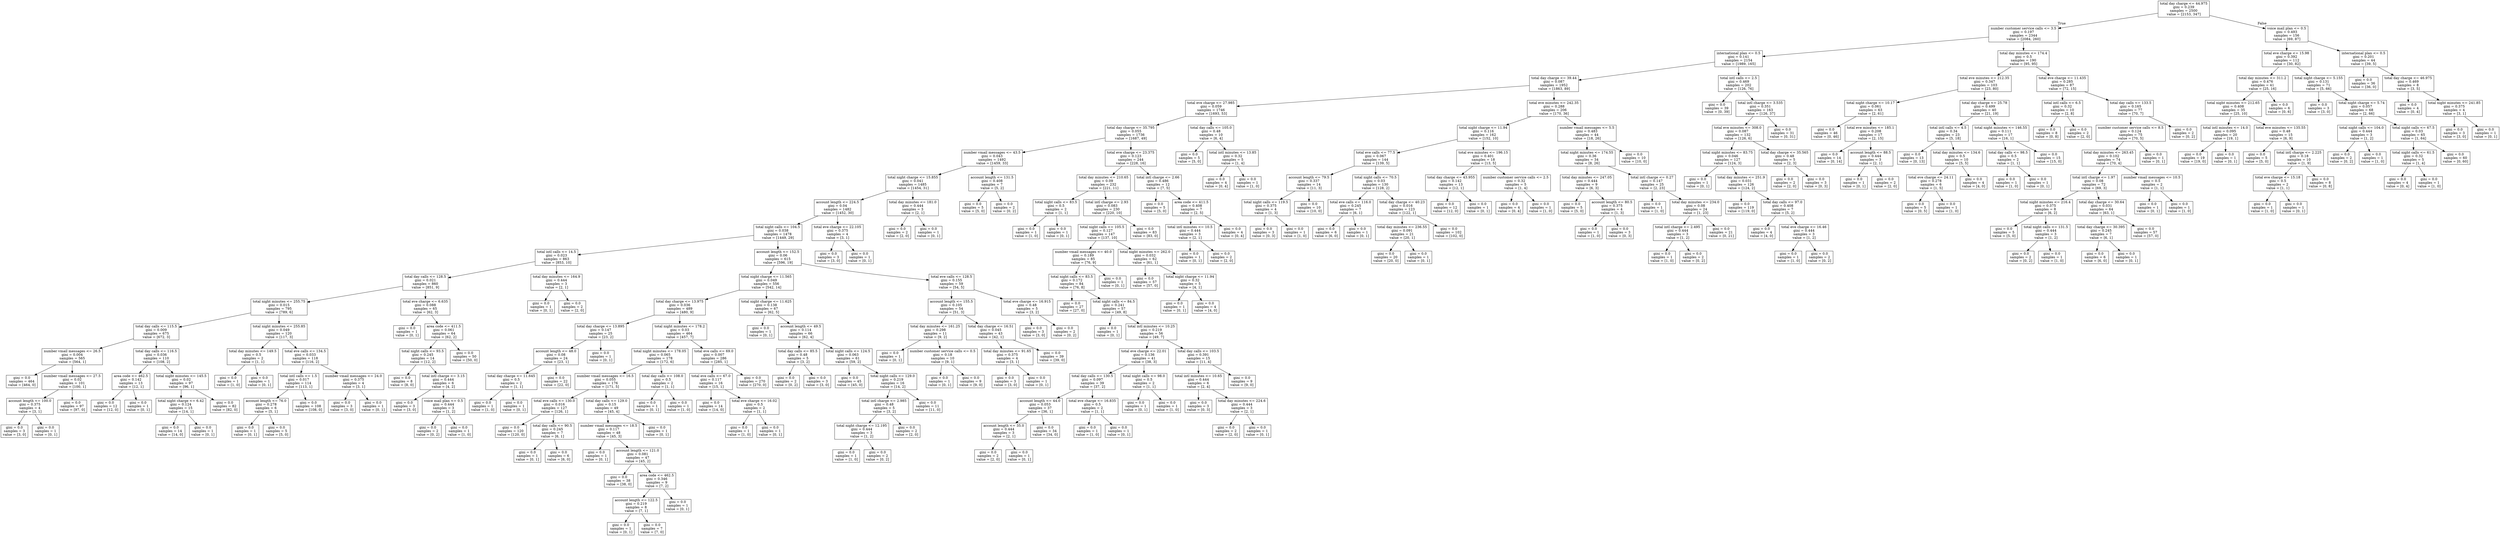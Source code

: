 digraph Tree {
node [shape=box] ;
0 [label="total day charge <= 44.975\ngini = 0.239\nsamples = 2500\nvalue = [2153, 347]"] ;
1 [label="number customer service calls <= 3.5\ngini = 0.197\nsamples = 2344\nvalue = [2084, 260]"] ;
0 -> 1 [labeldistance=2.5, labelangle=45, headlabel="True"] ;
2 [label="international plan <= 0.5\ngini = 0.141\nsamples = 2154\nvalue = [1989, 165]"] ;
1 -> 2 ;
3 [label="total day charge <= 39.44\ngini = 0.087\nsamples = 1952\nvalue = [1863, 89]"] ;
2 -> 3 ;
4 [label="total eve charge <= 27.985\ngini = 0.059\nsamples = 1746\nvalue = [1693, 53]"] ;
3 -> 4 ;
5 [label="total day charge <= 35.795\ngini = 0.055\nsamples = 1736\nvalue = [1687, 49]"] ;
4 -> 5 ;
6 [label="number vmail messages <= 43.5\ngini = 0.043\nsamples = 1492\nvalue = [1459, 33]"] ;
5 -> 6 ;
7 [label="total night charge <= 15.855\ngini = 0.041\nsamples = 1485\nvalue = [1454, 31]"] ;
6 -> 7 ;
8 [label="account length <= 224.5\ngini = 0.04\nsamples = 1482\nvalue = [1452, 30]"] ;
7 -> 8 ;
9 [label="total night calls <= 104.5\ngini = 0.038\nsamples = 1478\nvalue = [1449, 29]"] ;
8 -> 9 ;
10 [label="total intl calls <= 14.5\ngini = 0.023\nsamples = 863\nvalue = [853, 10]"] ;
9 -> 10 ;
11 [label="total day calls <= 128.5\ngini = 0.021\nsamples = 860\nvalue = [851, 9]"] ;
10 -> 11 ;
12 [label="total night minutes <= 255.75\ngini = 0.015\nsamples = 795\nvalue = [789, 6]"] ;
11 -> 12 ;
13 [label="total day calls <= 115.5\ngini = 0.009\nsamples = 675\nvalue = [672, 3]"] ;
12 -> 13 ;
14 [label="number vmail messages <= 26.5\ngini = 0.004\nsamples = 565\nvalue = [564, 1]"] ;
13 -> 14 ;
15 [label="gini = 0.0\nsamples = 464\nvalue = [464, 0]"] ;
14 -> 15 ;
16 [label="number vmail messages <= 27.5\ngini = 0.02\nsamples = 101\nvalue = [100, 1]"] ;
14 -> 16 ;
17 [label="account length <= 100.0\ngini = 0.375\nsamples = 4\nvalue = [3, 1]"] ;
16 -> 17 ;
18 [label="gini = 0.0\nsamples = 3\nvalue = [3, 0]"] ;
17 -> 18 ;
19 [label="gini = 0.0\nsamples = 1\nvalue = [0, 1]"] ;
17 -> 19 ;
20 [label="gini = 0.0\nsamples = 97\nvalue = [97, 0]"] ;
16 -> 20 ;
21 [label="total day calls <= 116.5\ngini = 0.036\nsamples = 110\nvalue = [108, 2]"] ;
13 -> 21 ;
22 [label="area code <= 462.5\ngini = 0.142\nsamples = 13\nvalue = [12, 1]"] ;
21 -> 22 ;
23 [label="gini = 0.0\nsamples = 12\nvalue = [12, 0]"] ;
22 -> 23 ;
24 [label="gini = 0.0\nsamples = 1\nvalue = [0, 1]"] ;
22 -> 24 ;
25 [label="total night minutes <= 145.5\ngini = 0.02\nsamples = 97\nvalue = [96, 1]"] ;
21 -> 25 ;
26 [label="total night charge <= 6.42\ngini = 0.124\nsamples = 15\nvalue = [14, 1]"] ;
25 -> 26 ;
27 [label="gini = 0.0\nsamples = 14\nvalue = [14, 0]"] ;
26 -> 27 ;
28 [label="gini = 0.0\nsamples = 1\nvalue = [0, 1]"] ;
26 -> 28 ;
29 [label="gini = 0.0\nsamples = 82\nvalue = [82, 0]"] ;
25 -> 29 ;
30 [label="total night minutes <= 255.85\ngini = 0.049\nsamples = 120\nvalue = [117, 3]"] ;
12 -> 30 ;
31 [label="total day minutes <= 149.5\ngini = 0.5\nsamples = 2\nvalue = [1, 1]"] ;
30 -> 31 ;
32 [label="gini = 0.0\nsamples = 1\nvalue = [1, 0]"] ;
31 -> 32 ;
33 [label="gini = 0.0\nsamples = 1\nvalue = [0, 1]"] ;
31 -> 33 ;
34 [label="total eve calls <= 134.5\ngini = 0.033\nsamples = 118\nvalue = [116, 2]"] ;
30 -> 34 ;
35 [label="total intl calls <= 1.5\ngini = 0.017\nsamples = 114\nvalue = [113, 1]"] ;
34 -> 35 ;
36 [label="account length <= 76.0\ngini = 0.278\nsamples = 6\nvalue = [5, 1]"] ;
35 -> 36 ;
37 [label="gini = 0.0\nsamples = 1\nvalue = [0, 1]"] ;
36 -> 37 ;
38 [label="gini = 0.0\nsamples = 5\nvalue = [5, 0]"] ;
36 -> 38 ;
39 [label="gini = 0.0\nsamples = 108\nvalue = [108, 0]"] ;
35 -> 39 ;
40 [label="number vmail messages <= 24.0\ngini = 0.375\nsamples = 4\nvalue = [3, 1]"] ;
34 -> 40 ;
41 [label="gini = 0.0\nsamples = 3\nvalue = [3, 0]"] ;
40 -> 41 ;
42 [label="gini = 0.0\nsamples = 1\nvalue = [0, 1]"] ;
40 -> 42 ;
43 [label="total eve charge <= 6.635\ngini = 0.088\nsamples = 65\nvalue = [62, 3]"] ;
11 -> 43 ;
44 [label="gini = 0.0\nsamples = 1\nvalue = [0, 1]"] ;
43 -> 44 ;
45 [label="area code <= 411.5\ngini = 0.061\nsamples = 64\nvalue = [62, 2]"] ;
43 -> 45 ;
46 [label="total night calls <= 93.5\ngini = 0.245\nsamples = 14\nvalue = [12, 2]"] ;
45 -> 46 ;
47 [label="gini = 0.0\nsamples = 8\nvalue = [8, 0]"] ;
46 -> 47 ;
48 [label="total intl charge <= 3.15\ngini = 0.444\nsamples = 6\nvalue = [4, 2]"] ;
46 -> 48 ;
49 [label="gini = 0.0\nsamples = 3\nvalue = [3, 0]"] ;
48 -> 49 ;
50 [label="voice mail plan <= 0.5\ngini = 0.444\nsamples = 3\nvalue = [1, 2]"] ;
48 -> 50 ;
51 [label="gini = 0.0\nsamples = 2\nvalue = [0, 2]"] ;
50 -> 51 ;
52 [label="gini = 0.0\nsamples = 1\nvalue = [1, 0]"] ;
50 -> 52 ;
53 [label="gini = 0.0\nsamples = 50\nvalue = [50, 0]"] ;
45 -> 53 ;
54 [label="total day minutes <= 164.9\ngini = 0.444\nsamples = 3\nvalue = [2, 1]"] ;
10 -> 54 ;
55 [label="gini = 0.0\nsamples = 1\nvalue = [0, 1]"] ;
54 -> 55 ;
56 [label="gini = 0.0\nsamples = 2\nvalue = [2, 0]"] ;
54 -> 56 ;
57 [label="account length <= 152.5\ngini = 0.06\nsamples = 615\nvalue = [596, 19]"] ;
9 -> 57 ;
58 [label="total night charge <= 11.565\ngini = 0.049\nsamples = 556\nvalue = [542, 14]"] ;
57 -> 58 ;
59 [label="total day charge <= 13.975\ngini = 0.036\nsamples = 489\nvalue = [480, 9]"] ;
58 -> 59 ;
60 [label="total day charge <= 13.895\ngini = 0.147\nsamples = 25\nvalue = [23, 2]"] ;
59 -> 60 ;
61 [label="account length <= 48.0\ngini = 0.08\nsamples = 24\nvalue = [23, 1]"] ;
60 -> 61 ;
62 [label="total day charge <= 11.645\ngini = 0.5\nsamples = 2\nvalue = [1, 1]"] ;
61 -> 62 ;
63 [label="gini = 0.0\nsamples = 1\nvalue = [1, 0]"] ;
62 -> 63 ;
64 [label="gini = 0.0\nsamples = 1\nvalue = [0, 1]"] ;
62 -> 64 ;
65 [label="gini = 0.0\nsamples = 22\nvalue = [22, 0]"] ;
61 -> 65 ;
66 [label="gini = 0.0\nsamples = 1\nvalue = [0, 1]"] ;
60 -> 66 ;
67 [label="total night minutes <= 178.2\ngini = 0.03\nsamples = 464\nvalue = [457, 7]"] ;
59 -> 67 ;
68 [label="total night minutes <= 178.05\ngini = 0.065\nsamples = 178\nvalue = [172, 6]"] ;
67 -> 68 ;
69 [label="number vmail messages <= 16.5\ngini = 0.055\nsamples = 176\nvalue = [171, 5]"] ;
68 -> 69 ;
70 [label="total eve calls <= 130.0\ngini = 0.016\nsamples = 127\nvalue = [126, 1]"] ;
69 -> 70 ;
71 [label="gini = 0.0\nsamples = 120\nvalue = [120, 0]"] ;
70 -> 71 ;
72 [label="total day calls <= 90.5\ngini = 0.245\nsamples = 7\nvalue = [6, 1]"] ;
70 -> 72 ;
73 [label="gini = 0.0\nsamples = 1\nvalue = [0, 1]"] ;
72 -> 73 ;
74 [label="gini = 0.0\nsamples = 6\nvalue = [6, 0]"] ;
72 -> 74 ;
75 [label="total day calls <= 129.0\ngini = 0.15\nsamples = 49\nvalue = [45, 4]"] ;
69 -> 75 ;
76 [label="number vmail messages <= 18.5\ngini = 0.117\nsamples = 48\nvalue = [45, 3]"] ;
75 -> 76 ;
77 [label="gini = 0.0\nsamples = 1\nvalue = [0, 1]"] ;
76 -> 77 ;
78 [label="account length <= 121.0\ngini = 0.081\nsamples = 47\nvalue = [45, 2]"] ;
76 -> 78 ;
79 [label="gini = 0.0\nsamples = 38\nvalue = [38, 0]"] ;
78 -> 79 ;
80 [label="area code <= 462.5\ngini = 0.346\nsamples = 9\nvalue = [7, 2]"] ;
78 -> 80 ;
81 [label="account length <= 122.5\ngini = 0.219\nsamples = 8\nvalue = [7, 1]"] ;
80 -> 81 ;
82 [label="gini = 0.0\nsamples = 1\nvalue = [0, 1]"] ;
81 -> 82 ;
83 [label="gini = 0.0\nsamples = 7\nvalue = [7, 0]"] ;
81 -> 83 ;
84 [label="gini = 0.0\nsamples = 1\nvalue = [0, 1]"] ;
80 -> 84 ;
85 [label="gini = 0.0\nsamples = 1\nvalue = [0, 1]"] ;
75 -> 85 ;
86 [label="total day calls <= 108.0\ngini = 0.5\nsamples = 2\nvalue = [1, 1]"] ;
68 -> 86 ;
87 [label="gini = 0.0\nsamples = 1\nvalue = [0, 1]"] ;
86 -> 87 ;
88 [label="gini = 0.0\nsamples = 1\nvalue = [1, 0]"] ;
86 -> 88 ;
89 [label="total eve calls <= 69.0\ngini = 0.007\nsamples = 286\nvalue = [285, 1]"] ;
67 -> 89 ;
90 [label="total eve calls <= 67.0\ngini = 0.117\nsamples = 16\nvalue = [15, 1]"] ;
89 -> 90 ;
91 [label="gini = 0.0\nsamples = 14\nvalue = [14, 0]"] ;
90 -> 91 ;
92 [label="total eve charge <= 16.02\ngini = 0.5\nsamples = 2\nvalue = [1, 1]"] ;
90 -> 92 ;
93 [label="gini = 0.0\nsamples = 1\nvalue = [1, 0]"] ;
92 -> 93 ;
94 [label="gini = 0.0\nsamples = 1\nvalue = [0, 1]"] ;
92 -> 94 ;
95 [label="gini = 0.0\nsamples = 270\nvalue = [270, 0]"] ;
89 -> 95 ;
96 [label="total night charge <= 11.625\ngini = 0.138\nsamples = 67\nvalue = [62, 5]"] ;
58 -> 96 ;
97 [label="gini = 0.0\nsamples = 1\nvalue = [0, 1]"] ;
96 -> 97 ;
98 [label="account length <= 49.5\ngini = 0.114\nsamples = 66\nvalue = [62, 4]"] ;
96 -> 98 ;
99 [label="total day calls <= 85.5\ngini = 0.48\nsamples = 5\nvalue = [3, 2]"] ;
98 -> 99 ;
100 [label="gini = 0.0\nsamples = 2\nvalue = [0, 2]"] ;
99 -> 100 ;
101 [label="gini = 0.0\nsamples = 3\nvalue = [3, 0]"] ;
99 -> 101 ;
102 [label="total night calls <= 124.5\ngini = 0.063\nsamples = 61\nvalue = [59, 2]"] ;
98 -> 102 ;
103 [label="gini = 0.0\nsamples = 45\nvalue = [45, 0]"] ;
102 -> 103 ;
104 [label="total night calls <= 129.0\ngini = 0.219\nsamples = 16\nvalue = [14, 2]"] ;
102 -> 104 ;
105 [label="total intl charge <= 2.985\ngini = 0.48\nsamples = 5\nvalue = [3, 2]"] ;
104 -> 105 ;
106 [label="total night charge <= 12.195\ngini = 0.444\nsamples = 3\nvalue = [1, 2]"] ;
105 -> 106 ;
107 [label="gini = 0.0\nsamples = 1\nvalue = [1, 0]"] ;
106 -> 107 ;
108 [label="gini = 0.0\nsamples = 2\nvalue = [0, 2]"] ;
106 -> 108 ;
109 [label="gini = 0.0\nsamples = 2\nvalue = [2, 0]"] ;
105 -> 109 ;
110 [label="gini = 0.0\nsamples = 11\nvalue = [11, 0]"] ;
104 -> 110 ;
111 [label="total eve calls <= 128.5\ngini = 0.155\nsamples = 59\nvalue = [54, 5]"] ;
57 -> 111 ;
112 [label="account length <= 155.5\ngini = 0.105\nsamples = 54\nvalue = [51, 3]"] ;
111 -> 112 ;
113 [label="total day minutes <= 161.25\ngini = 0.298\nsamples = 11\nvalue = [9, 2]"] ;
112 -> 113 ;
114 [label="gini = 0.0\nsamples = 1\nvalue = [0, 1]"] ;
113 -> 114 ;
115 [label="number customer service calls <= 0.5\ngini = 0.18\nsamples = 10\nvalue = [9, 1]"] ;
113 -> 115 ;
116 [label="gini = 0.0\nsamples = 1\nvalue = [0, 1]"] ;
115 -> 116 ;
117 [label="gini = 0.0\nsamples = 9\nvalue = [9, 0]"] ;
115 -> 117 ;
118 [label="total day charge <= 16.51\ngini = 0.045\nsamples = 43\nvalue = [42, 1]"] ;
112 -> 118 ;
119 [label="total day minutes <= 91.65\ngini = 0.375\nsamples = 4\nvalue = [3, 1]"] ;
118 -> 119 ;
120 [label="gini = 0.0\nsamples = 3\nvalue = [3, 0]"] ;
119 -> 120 ;
121 [label="gini = 0.0\nsamples = 1\nvalue = [0, 1]"] ;
119 -> 121 ;
122 [label="gini = 0.0\nsamples = 39\nvalue = [39, 0]"] ;
118 -> 122 ;
123 [label="total eve charge <= 16.915\ngini = 0.48\nsamples = 5\nvalue = [3, 2]"] ;
111 -> 123 ;
124 [label="gini = 0.0\nsamples = 3\nvalue = [3, 0]"] ;
123 -> 124 ;
125 [label="gini = 0.0\nsamples = 2\nvalue = [0, 2]"] ;
123 -> 125 ;
126 [label="total eve charge <= 22.105\ngini = 0.375\nsamples = 4\nvalue = [3, 1]"] ;
8 -> 126 ;
127 [label="gini = 0.0\nsamples = 3\nvalue = [3, 0]"] ;
126 -> 127 ;
128 [label="gini = 0.0\nsamples = 1\nvalue = [0, 1]"] ;
126 -> 128 ;
129 [label="total day minutes <= 181.0\ngini = 0.444\nsamples = 3\nvalue = [2, 1]"] ;
7 -> 129 ;
130 [label="gini = 0.0\nsamples = 2\nvalue = [2, 0]"] ;
129 -> 130 ;
131 [label="gini = 0.0\nsamples = 1\nvalue = [0, 1]"] ;
129 -> 131 ;
132 [label="account length <= 131.5\ngini = 0.408\nsamples = 7\nvalue = [5, 2]"] ;
6 -> 132 ;
133 [label="gini = 0.0\nsamples = 5\nvalue = [5, 0]"] ;
132 -> 133 ;
134 [label="gini = 0.0\nsamples = 2\nvalue = [0, 2]"] ;
132 -> 134 ;
135 [label="total eve charge <= 23.375\ngini = 0.123\nsamples = 244\nvalue = [228, 16]"] ;
5 -> 135 ;
136 [label="total day minutes <= 210.65\ngini = 0.09\nsamples = 232\nvalue = [221, 11]"] ;
135 -> 136 ;
137 [label="total night calls <= 83.5\ngini = 0.5\nsamples = 2\nvalue = [1, 1]"] ;
136 -> 137 ;
138 [label="gini = 0.0\nsamples = 1\nvalue = [1, 0]"] ;
137 -> 138 ;
139 [label="gini = 0.0\nsamples = 1\nvalue = [0, 1]"] ;
137 -> 139 ;
140 [label="total intl charge <= 2.93\ngini = 0.083\nsamples = 230\nvalue = [220, 10]"] ;
136 -> 140 ;
141 [label="total night calls <= 105.5\ngini = 0.127\nsamples = 147\nvalue = [137, 10]"] ;
140 -> 141 ;
142 [label="number vmail messages <= 40.0\ngini = 0.189\nsamples = 85\nvalue = [76, 9]"] ;
141 -> 142 ;
143 [label="total night calls <= 83.5\ngini = 0.172\nsamples = 84\nvalue = [76, 8]"] ;
142 -> 143 ;
144 [label="gini = 0.0\nsamples = 27\nvalue = [27, 0]"] ;
143 -> 144 ;
145 [label="total night calls <= 84.5\ngini = 0.241\nsamples = 57\nvalue = [49, 8]"] ;
143 -> 145 ;
146 [label="gini = 0.0\nsamples = 1\nvalue = [0, 1]"] ;
145 -> 146 ;
147 [label="total intl minutes <= 10.25\ngini = 0.219\nsamples = 56\nvalue = [49, 7]"] ;
145 -> 147 ;
148 [label="total eve charge <= 22.01\ngini = 0.136\nsamples = 41\nvalue = [38, 3]"] ;
147 -> 148 ;
149 [label="total day calls <= 130.5\ngini = 0.097\nsamples = 39\nvalue = [37, 2]"] ;
148 -> 149 ;
150 [label="account length <= 44.0\ngini = 0.053\nsamples = 37\nvalue = [36, 1]"] ;
149 -> 150 ;
151 [label="account length <= 35.0\ngini = 0.444\nsamples = 3\nvalue = [2, 1]"] ;
150 -> 151 ;
152 [label="gini = 0.0\nsamples = 2\nvalue = [2, 0]"] ;
151 -> 152 ;
153 [label="gini = 0.0\nsamples = 1\nvalue = [0, 1]"] ;
151 -> 153 ;
154 [label="gini = 0.0\nsamples = 34\nvalue = [34, 0]"] ;
150 -> 154 ;
155 [label="total eve charge <= 16.835\ngini = 0.5\nsamples = 2\nvalue = [1, 1]"] ;
149 -> 155 ;
156 [label="gini = 0.0\nsamples = 1\nvalue = [1, 0]"] ;
155 -> 156 ;
157 [label="gini = 0.0\nsamples = 1\nvalue = [0, 1]"] ;
155 -> 157 ;
158 [label="total night calls <= 98.0\ngini = 0.5\nsamples = 2\nvalue = [1, 1]"] ;
148 -> 158 ;
159 [label="gini = 0.0\nsamples = 1\nvalue = [0, 1]"] ;
158 -> 159 ;
160 [label="gini = 0.0\nsamples = 1\nvalue = [1, 0]"] ;
158 -> 160 ;
161 [label="total day calls <= 103.5\ngini = 0.391\nsamples = 15\nvalue = [11, 4]"] ;
147 -> 161 ;
162 [label="total intl minutes <= 10.65\ngini = 0.444\nsamples = 6\nvalue = [2, 4]"] ;
161 -> 162 ;
163 [label="gini = 0.0\nsamples = 3\nvalue = [0, 3]"] ;
162 -> 163 ;
164 [label="total day minutes <= 224.6\ngini = 0.444\nsamples = 3\nvalue = [2, 1]"] ;
162 -> 164 ;
165 [label="gini = 0.0\nsamples = 2\nvalue = [2, 0]"] ;
164 -> 165 ;
166 [label="gini = 0.0\nsamples = 1\nvalue = [0, 1]"] ;
164 -> 166 ;
167 [label="gini = 0.0\nsamples = 9\nvalue = [9, 0]"] ;
161 -> 167 ;
168 [label="gini = 0.0\nsamples = 1\nvalue = [0, 1]"] ;
142 -> 168 ;
169 [label="total night minutes <= 262.0\ngini = 0.032\nsamples = 62\nvalue = [61, 1]"] ;
141 -> 169 ;
170 [label="gini = 0.0\nsamples = 57\nvalue = [57, 0]"] ;
169 -> 170 ;
171 [label="total night charge <= 11.94\ngini = 0.32\nsamples = 5\nvalue = [4, 1]"] ;
169 -> 171 ;
172 [label="gini = 0.0\nsamples = 1\nvalue = [0, 1]"] ;
171 -> 172 ;
173 [label="gini = 0.0\nsamples = 4\nvalue = [4, 0]"] ;
171 -> 173 ;
174 [label="gini = 0.0\nsamples = 83\nvalue = [83, 0]"] ;
140 -> 174 ;
175 [label="total intl charge <= 2.66\ngini = 0.486\nsamples = 12\nvalue = [7, 5]"] ;
135 -> 175 ;
176 [label="gini = 0.0\nsamples = 5\nvalue = [5, 0]"] ;
175 -> 176 ;
177 [label="area code <= 411.5\ngini = 0.408\nsamples = 7\nvalue = [2, 5]"] ;
175 -> 177 ;
178 [label="total intl minutes <= 10.5\ngini = 0.444\nsamples = 3\nvalue = [2, 1]"] ;
177 -> 178 ;
179 [label="gini = 0.0\nsamples = 1\nvalue = [0, 1]"] ;
178 -> 179 ;
180 [label="gini = 0.0\nsamples = 2\nvalue = [2, 0]"] ;
178 -> 180 ;
181 [label="gini = 0.0\nsamples = 4\nvalue = [0, 4]"] ;
177 -> 181 ;
182 [label="total day calls <= 105.0\ngini = 0.48\nsamples = 10\nvalue = [6, 4]"] ;
4 -> 182 ;
183 [label="gini = 0.0\nsamples = 5\nvalue = [5, 0]"] ;
182 -> 183 ;
184 [label="total intl minutes <= 13.85\ngini = 0.32\nsamples = 5\nvalue = [1, 4]"] ;
182 -> 184 ;
185 [label="gini = 0.0\nsamples = 4\nvalue = [0, 4]"] ;
184 -> 185 ;
186 [label="gini = 0.0\nsamples = 1\nvalue = [1, 0]"] ;
184 -> 186 ;
187 [label="total eve minutes <= 242.35\ngini = 0.288\nsamples = 206\nvalue = [170, 36]"] ;
3 -> 187 ;
188 [label="total night charge <= 11.94\ngini = 0.116\nsamples = 162\nvalue = [152, 10]"] ;
187 -> 188 ;
189 [label="total eve calls <= 77.5\ngini = 0.067\nsamples = 144\nvalue = [139, 5]"] ;
188 -> 189 ;
190 [label="account length <= 79.5\ngini = 0.337\nsamples = 14\nvalue = [11, 3]"] ;
189 -> 190 ;
191 [label="total night calls <= 119.5\ngini = 0.375\nsamples = 4\nvalue = [1, 3]"] ;
190 -> 191 ;
192 [label="gini = 0.0\nsamples = 3\nvalue = [0, 3]"] ;
191 -> 192 ;
193 [label="gini = 0.0\nsamples = 1\nvalue = [1, 0]"] ;
191 -> 193 ;
194 [label="gini = 0.0\nsamples = 10\nvalue = [10, 0]"] ;
190 -> 194 ;
195 [label="total night calls <= 70.5\ngini = 0.03\nsamples = 130\nvalue = [128, 2]"] ;
189 -> 195 ;
196 [label="total eve calls <= 116.0\ngini = 0.245\nsamples = 7\nvalue = [6, 1]"] ;
195 -> 196 ;
197 [label="gini = 0.0\nsamples = 6\nvalue = [6, 0]"] ;
196 -> 197 ;
198 [label="gini = 0.0\nsamples = 1\nvalue = [0, 1]"] ;
196 -> 198 ;
199 [label="total day charge <= 40.23\ngini = 0.016\nsamples = 123\nvalue = [122, 1]"] ;
195 -> 199 ;
200 [label="total day minutes <= 236.55\ngini = 0.091\nsamples = 21\nvalue = [20, 1]"] ;
199 -> 200 ;
201 [label="gini = 0.0\nsamples = 20\nvalue = [20, 0]"] ;
200 -> 201 ;
202 [label="gini = 0.0\nsamples = 1\nvalue = [0, 1]"] ;
200 -> 202 ;
203 [label="gini = 0.0\nsamples = 102\nvalue = [102, 0]"] ;
199 -> 203 ;
204 [label="total eve minutes <= 196.15\ngini = 0.401\nsamples = 18\nvalue = [13, 5]"] ;
188 -> 204 ;
205 [label="total day charge <= 43.955\ngini = 0.142\nsamples = 13\nvalue = [12, 1]"] ;
204 -> 205 ;
206 [label="gini = 0.0\nsamples = 12\nvalue = [12, 0]"] ;
205 -> 206 ;
207 [label="gini = 0.0\nsamples = 1\nvalue = [0, 1]"] ;
205 -> 207 ;
208 [label="number customer service calls <= 2.5\ngini = 0.32\nsamples = 5\nvalue = [1, 4]"] ;
204 -> 208 ;
209 [label="gini = 0.0\nsamples = 4\nvalue = [0, 4]"] ;
208 -> 209 ;
210 [label="gini = 0.0\nsamples = 1\nvalue = [1, 0]"] ;
208 -> 210 ;
211 [label="number vmail messages <= 5.5\ngini = 0.483\nsamples = 44\nvalue = [18, 26]"] ;
187 -> 211 ;
212 [label="total night minutes <= 174.55\ngini = 0.36\nsamples = 34\nvalue = [8, 26]"] ;
211 -> 212 ;
213 [label="total day minutes <= 247.05\ngini = 0.444\nsamples = 9\nvalue = [6, 3]"] ;
212 -> 213 ;
214 [label="gini = 0.0\nsamples = 5\nvalue = [5, 0]"] ;
213 -> 214 ;
215 [label="account length <= 80.5\ngini = 0.375\nsamples = 4\nvalue = [1, 3]"] ;
213 -> 215 ;
216 [label="gini = 0.0\nsamples = 1\nvalue = [1, 0]"] ;
215 -> 216 ;
217 [label="gini = 0.0\nsamples = 3\nvalue = [0, 3]"] ;
215 -> 217 ;
218 [label="total intl charge <= 0.27\ngini = 0.147\nsamples = 25\nvalue = [2, 23]"] ;
212 -> 218 ;
219 [label="gini = 0.0\nsamples = 1\nvalue = [1, 0]"] ;
218 -> 219 ;
220 [label="total day minutes <= 234.0\ngini = 0.08\nsamples = 24\nvalue = [1, 23]"] ;
218 -> 220 ;
221 [label="total intl charge <= 2.495\ngini = 0.444\nsamples = 3\nvalue = [1, 2]"] ;
220 -> 221 ;
222 [label="gini = 0.0\nsamples = 1\nvalue = [1, 0]"] ;
221 -> 222 ;
223 [label="gini = 0.0\nsamples = 2\nvalue = [0, 2]"] ;
221 -> 223 ;
224 [label="gini = 0.0\nsamples = 21\nvalue = [0, 21]"] ;
220 -> 224 ;
225 [label="gini = 0.0\nsamples = 10\nvalue = [10, 0]"] ;
211 -> 225 ;
226 [label="total intl calls <= 2.5\ngini = 0.469\nsamples = 202\nvalue = [126, 76]"] ;
2 -> 226 ;
227 [label="gini = 0.0\nsamples = 39\nvalue = [0, 39]"] ;
226 -> 227 ;
228 [label="total intl charge <= 3.535\ngini = 0.351\nsamples = 163\nvalue = [126, 37]"] ;
226 -> 228 ;
229 [label="total eve minutes <= 308.0\ngini = 0.087\nsamples = 132\nvalue = [126, 6]"] ;
228 -> 229 ;
230 [label="total night minutes <= 83.75\ngini = 0.046\nsamples = 127\nvalue = [124, 3]"] ;
229 -> 230 ;
231 [label="gini = 0.0\nsamples = 1\nvalue = [0, 1]"] ;
230 -> 231 ;
232 [label="total day minutes <= 251.9\ngini = 0.031\nsamples = 126\nvalue = [124, 2]"] ;
230 -> 232 ;
233 [label="gini = 0.0\nsamples = 119\nvalue = [119, 0]"] ;
232 -> 233 ;
234 [label="total day calls <= 97.0\ngini = 0.408\nsamples = 7\nvalue = [5, 2]"] ;
232 -> 234 ;
235 [label="gini = 0.0\nsamples = 4\nvalue = [4, 0]"] ;
234 -> 235 ;
236 [label="total eve charge <= 16.46\ngini = 0.444\nsamples = 3\nvalue = [1, 2]"] ;
234 -> 236 ;
237 [label="gini = 0.0\nsamples = 1\nvalue = [1, 0]"] ;
236 -> 237 ;
238 [label="gini = 0.0\nsamples = 2\nvalue = [0, 2]"] ;
236 -> 238 ;
239 [label="total day charge <= 35.565\ngini = 0.48\nsamples = 5\nvalue = [2, 3]"] ;
229 -> 239 ;
240 [label="gini = 0.0\nsamples = 2\nvalue = [2, 0]"] ;
239 -> 240 ;
241 [label="gini = 0.0\nsamples = 3\nvalue = [0, 3]"] ;
239 -> 241 ;
242 [label="gini = 0.0\nsamples = 31\nvalue = [0, 31]"] ;
228 -> 242 ;
243 [label="total day minutes <= 174.4\ngini = 0.5\nsamples = 190\nvalue = [95, 95]"] ;
1 -> 243 ;
244 [label="total eve minutes <= 212.35\ngini = 0.347\nsamples = 103\nvalue = [23, 80]"] ;
243 -> 244 ;
245 [label="total night charge <= 10.17\ngini = 0.061\nsamples = 63\nvalue = [2, 61]"] ;
244 -> 245 ;
246 [label="gini = 0.0\nsamples = 46\nvalue = [0, 46]"] ;
245 -> 246 ;
247 [label="total eve minutes <= 185.1\ngini = 0.208\nsamples = 17\nvalue = [2, 15]"] ;
245 -> 247 ;
248 [label="gini = 0.0\nsamples = 14\nvalue = [0, 14]"] ;
247 -> 248 ;
249 [label="account length <= 88.5\ngini = 0.444\nsamples = 3\nvalue = [2, 1]"] ;
247 -> 249 ;
250 [label="gini = 0.0\nsamples = 1\nvalue = [0, 1]"] ;
249 -> 250 ;
251 [label="gini = 0.0\nsamples = 2\nvalue = [2, 0]"] ;
249 -> 251 ;
252 [label="total day charge <= 25.78\ngini = 0.499\nsamples = 40\nvalue = [21, 19]"] ;
244 -> 252 ;
253 [label="total intl calls <= 4.5\ngini = 0.34\nsamples = 23\nvalue = [5, 18]"] ;
252 -> 253 ;
254 [label="gini = 0.0\nsamples = 13\nvalue = [0, 13]"] ;
253 -> 254 ;
255 [label="total day minutes <= 134.6\ngini = 0.5\nsamples = 10\nvalue = [5, 5]"] ;
253 -> 255 ;
256 [label="total eve charge <= 24.11\ngini = 0.278\nsamples = 6\nvalue = [1, 5]"] ;
255 -> 256 ;
257 [label="gini = 0.0\nsamples = 5\nvalue = [0, 5]"] ;
256 -> 257 ;
258 [label="gini = 0.0\nsamples = 1\nvalue = [1, 0]"] ;
256 -> 258 ;
259 [label="gini = 0.0\nsamples = 4\nvalue = [4, 0]"] ;
255 -> 259 ;
260 [label="total night minutes <= 146.55\ngini = 0.111\nsamples = 17\nvalue = [16, 1]"] ;
252 -> 260 ;
261 [label="total day calls <= 98.5\ngini = 0.5\nsamples = 2\nvalue = [1, 1]"] ;
260 -> 261 ;
262 [label="gini = 0.0\nsamples = 1\nvalue = [1, 0]"] ;
261 -> 262 ;
263 [label="gini = 0.0\nsamples = 1\nvalue = [0, 1]"] ;
261 -> 263 ;
264 [label="gini = 0.0\nsamples = 15\nvalue = [15, 0]"] ;
260 -> 264 ;
265 [label="total eve charge <= 11.435\ngini = 0.285\nsamples = 87\nvalue = [72, 15]"] ;
243 -> 265 ;
266 [label="total intl calls <= 6.5\ngini = 0.32\nsamples = 10\nvalue = [2, 8]"] ;
265 -> 266 ;
267 [label="gini = 0.0\nsamples = 8\nvalue = [0, 8]"] ;
266 -> 267 ;
268 [label="gini = 0.0\nsamples = 2\nvalue = [2, 0]"] ;
266 -> 268 ;
269 [label="total day calls <= 133.5\ngini = 0.165\nsamples = 77\nvalue = [70, 7]"] ;
265 -> 269 ;
270 [label="number customer service calls <= 8.5\ngini = 0.124\nsamples = 75\nvalue = [70, 5]"] ;
269 -> 270 ;
271 [label="total day minutes <= 263.45\ngini = 0.102\nsamples = 74\nvalue = [70, 4]"] ;
270 -> 271 ;
272 [label="total intl charge <= 1.97\ngini = 0.08\nsamples = 72\nvalue = [69, 3]"] ;
271 -> 272 ;
273 [label="total night minutes <= 216.4\ngini = 0.375\nsamples = 8\nvalue = [6, 2]"] ;
272 -> 273 ;
274 [label="gini = 0.0\nsamples = 5\nvalue = [5, 0]"] ;
273 -> 274 ;
275 [label="total night calls <= 131.5\ngini = 0.444\nsamples = 3\nvalue = [1, 2]"] ;
273 -> 275 ;
276 [label="gini = 0.0\nsamples = 2\nvalue = [0, 2]"] ;
275 -> 276 ;
277 [label="gini = 0.0\nsamples = 1\nvalue = [1, 0]"] ;
275 -> 277 ;
278 [label="total day charge <= 30.64\ngini = 0.031\nsamples = 64\nvalue = [63, 1]"] ;
272 -> 278 ;
279 [label="total day charge <= 30.395\ngini = 0.245\nsamples = 7\nvalue = [6, 1]"] ;
278 -> 279 ;
280 [label="gini = 0.0\nsamples = 6\nvalue = [6, 0]"] ;
279 -> 280 ;
281 [label="gini = 0.0\nsamples = 1\nvalue = [0, 1]"] ;
279 -> 281 ;
282 [label="gini = 0.0\nsamples = 57\nvalue = [57, 0]"] ;
278 -> 282 ;
283 [label="number vmail messages <= 10.5\ngini = 0.5\nsamples = 2\nvalue = [1, 1]"] ;
271 -> 283 ;
284 [label="gini = 0.0\nsamples = 1\nvalue = [0, 1]"] ;
283 -> 284 ;
285 [label="gini = 0.0\nsamples = 1\nvalue = [1, 0]"] ;
283 -> 285 ;
286 [label="gini = 0.0\nsamples = 1\nvalue = [0, 1]"] ;
270 -> 286 ;
287 [label="gini = 0.0\nsamples = 2\nvalue = [0, 2]"] ;
269 -> 287 ;
288 [label="voice mail plan <= 0.5\ngini = 0.493\nsamples = 156\nvalue = [69, 87]"] ;
0 -> 288 [labeldistance=2.5, labelangle=-45, headlabel="False"] ;
289 [label="total eve charge <= 15.98\ngini = 0.392\nsamples = 112\nvalue = [30, 82]"] ;
288 -> 289 ;
290 [label="total day minutes <= 311.2\ngini = 0.476\nsamples = 41\nvalue = [25, 16]"] ;
289 -> 290 ;
291 [label="total night minutes <= 212.65\ngini = 0.408\nsamples = 35\nvalue = [25, 10]"] ;
290 -> 291 ;
292 [label="total intl minutes <= 14.0\ngini = 0.095\nsamples = 20\nvalue = [19, 1]"] ;
291 -> 292 ;
293 [label="gini = 0.0\nsamples = 19\nvalue = [19, 0]"] ;
292 -> 293 ;
294 [label="gini = 0.0\nsamples = 1\nvalue = [0, 1]"] ;
292 -> 294 ;
295 [label="total eve minutes <= 135.55\ngini = 0.48\nsamples = 15\nvalue = [6, 9]"] ;
291 -> 295 ;
296 [label="gini = 0.0\nsamples = 5\nvalue = [5, 0]"] ;
295 -> 296 ;
297 [label="total intl charge <= 2.225\ngini = 0.18\nsamples = 10\nvalue = [1, 9]"] ;
295 -> 297 ;
298 [label="total eve charge <= 15.18\ngini = 0.5\nsamples = 2\nvalue = [1, 1]"] ;
297 -> 298 ;
299 [label="gini = 0.0\nsamples = 1\nvalue = [1, 0]"] ;
298 -> 299 ;
300 [label="gini = 0.0\nsamples = 1\nvalue = [0, 1]"] ;
298 -> 300 ;
301 [label="gini = 0.0\nsamples = 8\nvalue = [0, 8]"] ;
297 -> 301 ;
302 [label="gini = 0.0\nsamples = 6\nvalue = [0, 6]"] ;
290 -> 302 ;
303 [label="total night charge <= 5.155\ngini = 0.131\nsamples = 71\nvalue = [5, 66]"] ;
289 -> 303 ;
304 [label="gini = 0.0\nsamples = 3\nvalue = [3, 0]"] ;
303 -> 304 ;
305 [label="total night charge <= 5.74\ngini = 0.057\nsamples = 68\nvalue = [2, 66]"] ;
303 -> 305 ;
306 [label="total night calls <= 104.0\ngini = 0.444\nsamples = 3\nvalue = [1, 2]"] ;
305 -> 306 ;
307 [label="gini = 0.0\nsamples = 2\nvalue = [0, 2]"] ;
306 -> 307 ;
308 [label="gini = 0.0\nsamples = 1\nvalue = [1, 0]"] ;
306 -> 308 ;
309 [label="total night calls <= 67.5\ngini = 0.03\nsamples = 65\nvalue = [1, 64]"] ;
305 -> 309 ;
310 [label="total night calls <= 61.5\ngini = 0.32\nsamples = 5\nvalue = [1, 4]"] ;
309 -> 310 ;
311 [label="gini = 0.0\nsamples = 4\nvalue = [0, 4]"] ;
310 -> 311 ;
312 [label="gini = 0.0\nsamples = 1\nvalue = [1, 0]"] ;
310 -> 312 ;
313 [label="gini = 0.0\nsamples = 60\nvalue = [0, 60]"] ;
309 -> 313 ;
314 [label="international plan <= 0.5\ngini = 0.201\nsamples = 44\nvalue = [39, 5]"] ;
288 -> 314 ;
315 [label="gini = 0.0\nsamples = 36\nvalue = [36, 0]"] ;
314 -> 315 ;
316 [label="total day charge <= 46.975\ngini = 0.469\nsamples = 8\nvalue = [3, 5]"] ;
314 -> 316 ;
317 [label="gini = 0.0\nsamples = 4\nvalue = [0, 4]"] ;
316 -> 317 ;
318 [label="total night minutes <= 241.85\ngini = 0.375\nsamples = 4\nvalue = [3, 1]"] ;
316 -> 318 ;
319 [label="gini = 0.0\nsamples = 3\nvalue = [3, 0]"] ;
318 -> 319 ;
320 [label="gini = 0.0\nsamples = 1\nvalue = [0, 1]"] ;
318 -> 320 ;
}